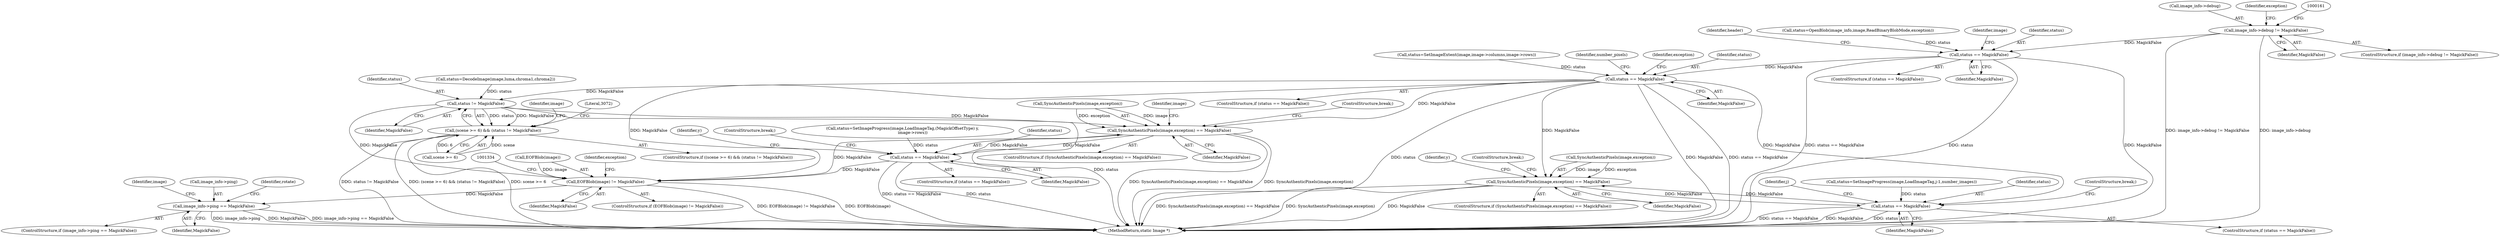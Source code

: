 digraph "0_ImageMagick_f6e9d0d9955e85bdd7540b251cd50d598dacc5e6_43@pointer" {
"1000155" [label="(Call,image_info->debug != MagickFalse)"];
"1000193" [label="(Call,status == MagickFalse)"];
"1000441" [label="(Call,status == MagickFalse)"];
"1000839" [label="(Call,SyncAuthenticPixels(image,exception) == MagickFalse)"];
"1000918" [label="(Call,status == MagickFalse)"];
"1001136" [label="(Call,status != MagickFalse)"];
"1001132" [label="(Call,(scene >= 6) && (status != MagickFalse))"];
"1001272" [label="(Call,SyncAuthenticPixels(image,exception) == MagickFalse)"];
"1001299" [label="(Call,status == MagickFalse)"];
"1001322" [label="(Call,EOFBlob(image) != MagickFalse)"];
"1001338" [label="(Call,image_info->ping == MagickFalse)"];
"1000443" [label="(Identifier,MagickFalse)"];
"1000193" [label="(Call,status == MagickFalse)"];
"1000441" [label="(Call,status == MagickFalse)"];
"1001323" [label="(Call,EOFBlob(image))"];
"1001272" [label="(Call,SyncAuthenticPixels(image,exception) == MagickFalse)"];
"1000440" [label="(ControlStructure,if (status == MagickFalse))"];
"1001339" [label="(Call,image_info->ping)"];
"1000918" [label="(Call,status == MagickFalse)"];
"1001217" [label="(Identifier,y)"];
"1000784" [label="(Identifier,y)"];
"1001137" [label="(Identifier,status)"];
"1001138" [label="(Identifier,MagickFalse)"];
"1001299" [label="(Call,status == MagickFalse)"];
"1001169" [label="(Identifier,image)"];
"1001346" [label="(Identifier,rotate)"];
"1000455" [label="(Identifier,number_pixels)"];
"1001273" [label="(Call,SyncAuthenticPixels(image,exception))"];
"1001302" [label="(ControlStructure,break;)"];
"1001322" [label="(Call,EOFBlob(image) != MagickFalse)"];
"1001132" [label="(Call,(scene >= 6) && (status != MagickFalse))"];
"1000919" [label="(Identifier,status)"];
"1001141" [label="(Literal,3072)"];
"1001276" [label="(Identifier,MagickFalse)"];
"1000159" [label="(Identifier,MagickFalse)"];
"1000921" [label="(ControlStructure,break;)"];
"1001387" [label="(Identifier,image)"];
"1000838" [label="(ControlStructure,if (SyncAuthenticPixels(image,exception) == MagickFalse))"];
"1001338" [label="(Call,image_info->ping == MagickFalse)"];
"1000156" [label="(Call,image_info->debug)"];
"1001133" [label="(Call,scene >= 6)"];
"1001287" [label="(Call,status=SetImageProgress(image,LoadImageTag,(MagickOffsetType) y,\n                image->rows))"];
"1001321" [label="(ControlStructure,if (EOFBlob(image) != MagickFalse))"];
"1000171" [label="(Identifier,exception)"];
"1000155" [label="(Call,image_info->debug != MagickFalse)"];
"1000917" [label="(ControlStructure,if (status == MagickFalse))"];
"1000206" [label="(Identifier,header)"];
"1000446" [label="(Identifier,exception)"];
"1000185" [label="(Call,status=OpenBlob(image_info,image,ReadBinaryBlobMode,exception))"];
"1000442" [label="(Identifier,status)"];
"1001131" [label="(ControlStructure,if ((scene >= 6) && (status != MagickFalse)))"];
"1001271" [label="(ControlStructure,if (SyncAuthenticPixels(image,exception) == MagickFalse))"];
"1000198" [label="(Identifier,image)"];
"1000844" [label="(ControlStructure,break;)"];
"1000607" [label="(Identifier,j)"];
"1000908" [label="(Call,status=SetImageProgress(image,LoadImageTag,j-1,number_images))"];
"1001337" [label="(ControlStructure,if (image_info->ping == MagickFalse))"];
"1000839" [label="(Call,SyncAuthenticPixels(image,exception) == MagickFalse)"];
"1000920" [label="(Identifier,MagickFalse)"];
"1001342" [label="(Identifier,MagickFalse)"];
"1000430" [label="(Call,status=SetImageExtent(image,image->columns,image->rows))"];
"1000192" [label="(ControlStructure,if (status == MagickFalse))"];
"1001298" [label="(ControlStructure,if (status == MagickFalse))"];
"1000840" [label="(Call,SyncAuthenticPixels(image,exception))"];
"1001281" [label="(Identifier,image)"];
"1001301" [label="(Identifier,MagickFalse)"];
"1001327" [label="(Identifier,exception)"];
"1001124" [label="(Call,status=DecodeImage(image,luma,chroma1,chroma2))"];
"1001277" [label="(ControlStructure,break;)"];
"1000195" [label="(Identifier,MagickFalse)"];
"1000843" [label="(Identifier,MagickFalse)"];
"1000154" [label="(ControlStructure,if (image_info->debug != MagickFalse))"];
"1001136" [label="(Call,status != MagickFalse)"];
"1001325" [label="(Identifier,MagickFalse)"];
"1000194" [label="(Identifier,status)"];
"1001481" [label="(MethodReturn,static Image *)"];
"1001300" [label="(Identifier,status)"];
"1000155" -> "1000154"  [label="AST: "];
"1000155" -> "1000159"  [label="CFG: "];
"1000156" -> "1000155"  [label="AST: "];
"1000159" -> "1000155"  [label="AST: "];
"1000161" -> "1000155"  [label="CFG: "];
"1000171" -> "1000155"  [label="CFG: "];
"1000155" -> "1001481"  [label="DDG: image_info->debug != MagickFalse"];
"1000155" -> "1001481"  [label="DDG: image_info->debug"];
"1000155" -> "1000193"  [label="DDG: MagickFalse"];
"1000193" -> "1000192"  [label="AST: "];
"1000193" -> "1000195"  [label="CFG: "];
"1000194" -> "1000193"  [label="AST: "];
"1000195" -> "1000193"  [label="AST: "];
"1000198" -> "1000193"  [label="CFG: "];
"1000206" -> "1000193"  [label="CFG: "];
"1000193" -> "1001481"  [label="DDG: status"];
"1000193" -> "1001481"  [label="DDG: MagickFalse"];
"1000193" -> "1001481"  [label="DDG: status == MagickFalse"];
"1000185" -> "1000193"  [label="DDG: status"];
"1000193" -> "1000441"  [label="DDG: MagickFalse"];
"1000441" -> "1000440"  [label="AST: "];
"1000441" -> "1000443"  [label="CFG: "];
"1000442" -> "1000441"  [label="AST: "];
"1000443" -> "1000441"  [label="AST: "];
"1000446" -> "1000441"  [label="CFG: "];
"1000455" -> "1000441"  [label="CFG: "];
"1000441" -> "1001481"  [label="DDG: status"];
"1000441" -> "1001481"  [label="DDG: MagickFalse"];
"1000441" -> "1001481"  [label="DDG: status == MagickFalse"];
"1000430" -> "1000441"  [label="DDG: status"];
"1000441" -> "1000839"  [label="DDG: MagickFalse"];
"1000441" -> "1000918"  [label="DDG: MagickFalse"];
"1000441" -> "1001136"  [label="DDG: MagickFalse"];
"1000441" -> "1001272"  [label="DDG: MagickFalse"];
"1000441" -> "1001322"  [label="DDG: MagickFalse"];
"1000839" -> "1000838"  [label="AST: "];
"1000839" -> "1000843"  [label="CFG: "];
"1000840" -> "1000839"  [label="AST: "];
"1000843" -> "1000839"  [label="AST: "];
"1000844" -> "1000839"  [label="CFG: "];
"1000784" -> "1000839"  [label="CFG: "];
"1000839" -> "1001481"  [label="DDG: MagickFalse"];
"1000839" -> "1001481"  [label="DDG: SyncAuthenticPixels(image,exception) == MagickFalse"];
"1000839" -> "1001481"  [label="DDG: SyncAuthenticPixels(image,exception)"];
"1000840" -> "1000839"  [label="DDG: image"];
"1000840" -> "1000839"  [label="DDG: exception"];
"1000918" -> "1000839"  [label="DDG: MagickFalse"];
"1000839" -> "1000918"  [label="DDG: MagickFalse"];
"1000918" -> "1000917"  [label="AST: "];
"1000918" -> "1000920"  [label="CFG: "];
"1000919" -> "1000918"  [label="AST: "];
"1000920" -> "1000918"  [label="AST: "];
"1000921" -> "1000918"  [label="CFG: "];
"1000607" -> "1000918"  [label="CFG: "];
"1000918" -> "1001481"  [label="DDG: MagickFalse"];
"1000918" -> "1001481"  [label="DDG: status"];
"1000918" -> "1001481"  [label="DDG: status == MagickFalse"];
"1000908" -> "1000918"  [label="DDG: status"];
"1001136" -> "1001132"  [label="AST: "];
"1001136" -> "1001138"  [label="CFG: "];
"1001137" -> "1001136"  [label="AST: "];
"1001138" -> "1001136"  [label="AST: "];
"1001132" -> "1001136"  [label="CFG: "];
"1001136" -> "1001481"  [label="DDG: status"];
"1001136" -> "1001132"  [label="DDG: status"];
"1001136" -> "1001132"  [label="DDG: MagickFalse"];
"1001124" -> "1001136"  [label="DDG: status"];
"1001136" -> "1001272"  [label="DDG: MagickFalse"];
"1001136" -> "1001322"  [label="DDG: MagickFalse"];
"1001132" -> "1001131"  [label="AST: "];
"1001132" -> "1001133"  [label="CFG: "];
"1001133" -> "1001132"  [label="AST: "];
"1001141" -> "1001132"  [label="CFG: "];
"1001169" -> "1001132"  [label="CFG: "];
"1001132" -> "1001481"  [label="DDG: status != MagickFalse"];
"1001132" -> "1001481"  [label="DDG: (scene >= 6) && (status != MagickFalse)"];
"1001132" -> "1001481"  [label="DDG: scene >= 6"];
"1001133" -> "1001132"  [label="DDG: scene"];
"1001133" -> "1001132"  [label="DDG: 6"];
"1001272" -> "1001271"  [label="AST: "];
"1001272" -> "1001276"  [label="CFG: "];
"1001273" -> "1001272"  [label="AST: "];
"1001276" -> "1001272"  [label="AST: "];
"1001277" -> "1001272"  [label="CFG: "];
"1001281" -> "1001272"  [label="CFG: "];
"1001272" -> "1001481"  [label="DDG: SyncAuthenticPixels(image,exception) == MagickFalse"];
"1001272" -> "1001481"  [label="DDG: SyncAuthenticPixels(image,exception)"];
"1001273" -> "1001272"  [label="DDG: image"];
"1001273" -> "1001272"  [label="DDG: exception"];
"1001299" -> "1001272"  [label="DDG: MagickFalse"];
"1001272" -> "1001299"  [label="DDG: MagickFalse"];
"1001272" -> "1001322"  [label="DDG: MagickFalse"];
"1001299" -> "1001298"  [label="AST: "];
"1001299" -> "1001301"  [label="CFG: "];
"1001300" -> "1001299"  [label="AST: "];
"1001301" -> "1001299"  [label="AST: "];
"1001302" -> "1001299"  [label="CFG: "];
"1001217" -> "1001299"  [label="CFG: "];
"1001299" -> "1001481"  [label="DDG: status == MagickFalse"];
"1001299" -> "1001481"  [label="DDG: status"];
"1001287" -> "1001299"  [label="DDG: status"];
"1001299" -> "1001322"  [label="DDG: MagickFalse"];
"1001322" -> "1001321"  [label="AST: "];
"1001322" -> "1001325"  [label="CFG: "];
"1001323" -> "1001322"  [label="AST: "];
"1001325" -> "1001322"  [label="AST: "];
"1001327" -> "1001322"  [label="CFG: "];
"1001334" -> "1001322"  [label="CFG: "];
"1001322" -> "1001481"  [label="DDG: EOFBlob(image) != MagickFalse"];
"1001322" -> "1001481"  [label="DDG: EOFBlob(image)"];
"1001323" -> "1001322"  [label="DDG: image"];
"1001322" -> "1001338"  [label="DDG: MagickFalse"];
"1001338" -> "1001337"  [label="AST: "];
"1001338" -> "1001342"  [label="CFG: "];
"1001339" -> "1001338"  [label="AST: "];
"1001342" -> "1001338"  [label="AST: "];
"1001346" -> "1001338"  [label="CFG: "];
"1001387" -> "1001338"  [label="CFG: "];
"1001338" -> "1001481"  [label="DDG: MagickFalse"];
"1001338" -> "1001481"  [label="DDG: image_info->ping == MagickFalse"];
"1001338" -> "1001481"  [label="DDG: image_info->ping"];
}
